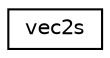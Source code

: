 digraph G
{
  edge [fontname="Helvetica",fontsize="10",labelfontname="Helvetica",labelfontsize="10"];
  node [fontname="Helvetica",fontsize="10",shape=record];
  rankdir=LR;
  Node1 [label="vec2s",height=0.2,width=0.4,color="black", fillcolor="white", style="filled",URL="$d4/d60/structvec2s.html"];
}
